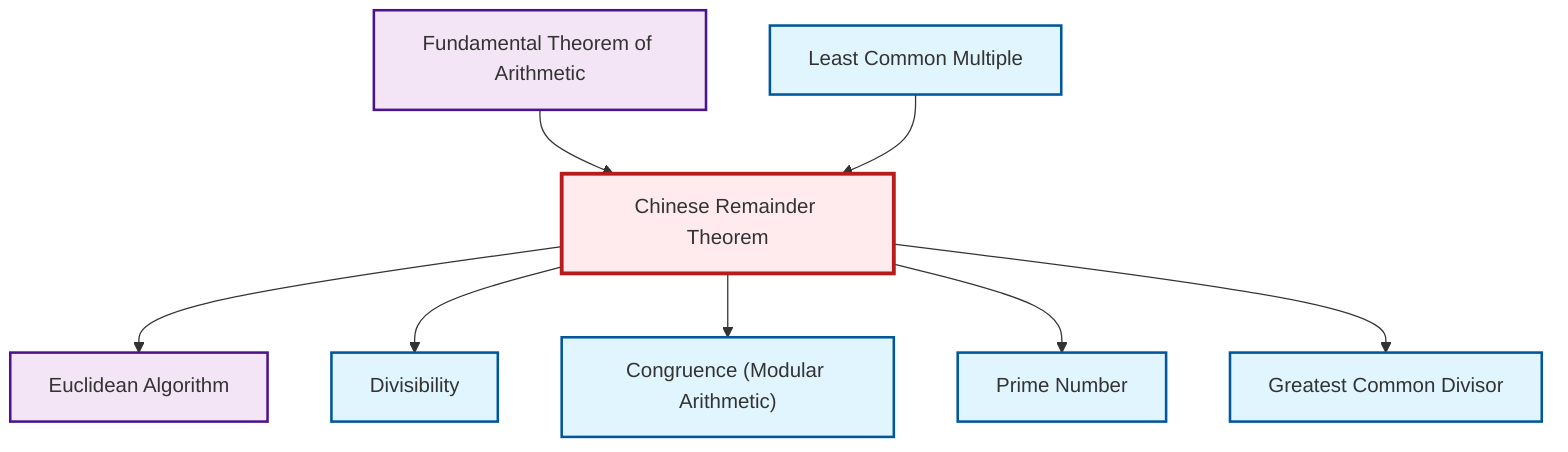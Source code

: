 graph TD
    classDef definition fill:#e1f5fe,stroke:#01579b,stroke-width:2px
    classDef theorem fill:#f3e5f5,stroke:#4a148c,stroke-width:2px
    classDef axiom fill:#fff3e0,stroke:#e65100,stroke-width:2px
    classDef example fill:#e8f5e9,stroke:#1b5e20,stroke-width:2px
    classDef current fill:#ffebee,stroke:#b71c1c,stroke-width:3px
    thm-euclidean-algorithm["Euclidean Algorithm"]:::theorem
    def-prime["Prime Number"]:::definition
    def-congruence["Congruence (Modular Arithmetic)"]:::definition
    def-gcd["Greatest Common Divisor"]:::definition
    def-divisibility["Divisibility"]:::definition
    thm-fundamental-arithmetic["Fundamental Theorem of Arithmetic"]:::theorem
    def-lcm["Least Common Multiple"]:::definition
    thm-chinese-remainder["Chinese Remainder Theorem"]:::theorem
    thm-chinese-remainder --> thm-euclidean-algorithm
    thm-chinese-remainder --> def-divisibility
    thm-chinese-remainder --> def-congruence
    thm-chinese-remainder --> def-prime
    thm-fundamental-arithmetic --> thm-chinese-remainder
    thm-chinese-remainder --> def-gcd
    def-lcm --> thm-chinese-remainder
    class thm-chinese-remainder current